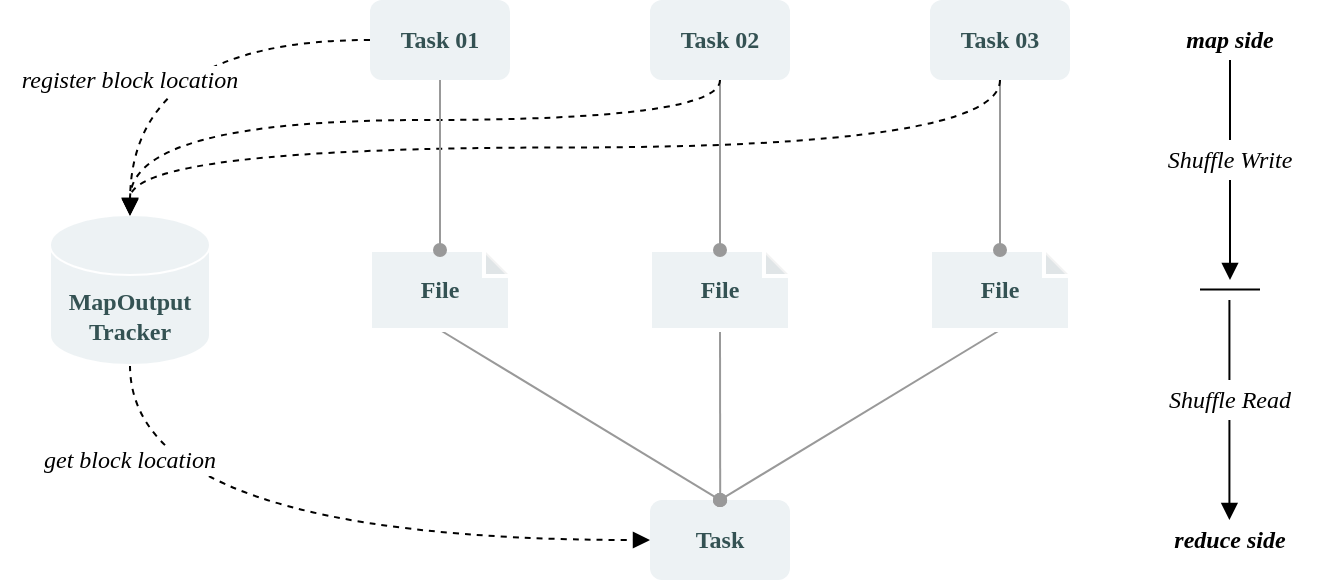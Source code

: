 <mxfile scale="2" border="30">
    <diagram id="0QhtwqMjpmc_AO-MrRb4" name="第 1 页">
        <mxGraphModel dx="1145" dy="658" grid="0" gridSize="10" guides="1" tooltips="1" connect="1" arrows="1" fold="1" page="1" pageScale="1" pageWidth="1654" pageHeight="2336" background="#FFFFFF" math="0" shadow="0">
            <root>
                <mxCell id="0"/>
                <mxCell id="1" parent="0"/>
                <mxCell id="935" style="edgeStyle=orthogonalEdgeStyle;curved=1;rounded=0;orthogonalLoop=1;jettySize=auto;html=1;entryX=0;entryY=0.5;entryDx=0;entryDy=0;dashed=1;fontFamily=Tahoma;fontColor=#FFFFFF;endArrow=block;endFill=1;strokeColor=#000000;exitX=0.5;exitY=1;exitDx=0;exitDy=0;exitPerimeter=0;" edge="1" parent="1" source="872" target="875">
                    <mxGeometry relative="1" as="geometry"/>
                </mxCell>
                <mxCell id="872" value="&lt;b style=&quot;color: rgb(52 , 82 , 83) ; font-family: &amp;#34;tahoma&amp;#34;&quot;&gt;MapOutput&lt;br&gt;Tracker&lt;/b&gt;" style="shape=cylinder3;whiteSpace=wrap;html=1;boundedLbl=1;backgroundOutline=1;size=15;fontFamily=Verdana;fontColor=#FFFFFF;strokeColor=#FFFFFF;fillColor=#EDF2F4;" vertex="1" parent="1">
                    <mxGeometry x="130" y="257.5" width="80" height="75" as="geometry"/>
                </mxCell>
                <mxCell id="875" value="&lt;span style=&quot;color: rgb(52 , 82 , 83) ; font-family: &amp;#34;tahoma&amp;#34; ; font-weight: 700&quot;&gt;Task&lt;/span&gt;" style="rounded=1;whiteSpace=wrap;html=1;dashed=1;fontFamily=Verdana;fontColor=#FFFFFF;strokeColor=none;fillColor=#EDF2F4;" vertex="1" parent="1">
                    <mxGeometry x="430" y="400" width="70" height="40" as="geometry"/>
                </mxCell>
                <mxCell id="908" style="edgeStyle=none;rounded=0;orthogonalLoop=1;jettySize=auto;html=1;exitX=0.5;exitY=1;exitDx=0;exitDy=0;exitPerimeter=0;entryX=0.5;entryY=0;entryDx=0;entryDy=0;fontFamily=Tahoma;fontColor=#FFFFFF;endArrow=oval;endFill=1;strokeColor=#999999;" edge="1" parent="1" source="899" target="875">
                    <mxGeometry relative="1" as="geometry"/>
                </mxCell>
                <mxCell id="899" value="&lt;b&gt;&lt;font color=&quot;#345253&quot;&gt;File&lt;/font&gt;&lt;/b&gt;" style="shape=note;whiteSpace=wrap;html=1;backgroundOutline=1;darkOpacity=0.05;fontFamily=Tahoma;fontColor=#FFFFFF;strokeColor=#FFFFFF;strokeWidth=2;fillColor=#EDF2F4;size=13;" vertex="1" parent="1">
                    <mxGeometry x="290" y="275" width="70" height="40" as="geometry"/>
                </mxCell>
                <mxCell id="909" style="edgeStyle=none;rounded=0;orthogonalLoop=1;jettySize=auto;html=1;exitX=0.5;exitY=1;exitDx=0;exitDy=0;exitPerimeter=0;fontFamily=Tahoma;fontColor=#FFFFFF;endArrow=oval;endFill=1;strokeColor=#999999;" edge="1" parent="1" source="900">
                    <mxGeometry relative="1" as="geometry">
                        <mxPoint x="465.103" y="400" as="targetPoint"/>
                    </mxGeometry>
                </mxCell>
                <mxCell id="900" value="&lt;b&gt;&lt;font color=&quot;#345253&quot;&gt;File&lt;/font&gt;&lt;/b&gt;" style="shape=note;whiteSpace=wrap;html=1;backgroundOutline=1;darkOpacity=0.05;fontFamily=Tahoma;fontColor=#FFFFFF;strokeColor=#FFFFFF;strokeWidth=2;fillColor=#EDF2F4;size=13;" vertex="1" parent="1">
                    <mxGeometry x="430" y="275" width="70" height="40" as="geometry"/>
                </mxCell>
                <mxCell id="910" style="edgeStyle=none;rounded=0;orthogonalLoop=1;jettySize=auto;html=1;exitX=0.5;exitY=1;exitDx=0;exitDy=0;exitPerimeter=0;entryX=0.5;entryY=0;entryDx=0;entryDy=0;fontFamily=Tahoma;fontColor=#FFFFFF;endArrow=oval;endFill=1;strokeColor=#999999;" edge="1" parent="1" source="901" target="875">
                    <mxGeometry relative="1" as="geometry"/>
                </mxCell>
                <mxCell id="901" value="&lt;b&gt;&lt;font color=&quot;#345253&quot;&gt;File&lt;/font&gt;&lt;/b&gt;" style="shape=note;whiteSpace=wrap;html=1;backgroundOutline=1;darkOpacity=0.05;fontFamily=Tahoma;fontColor=#FFFFFF;strokeColor=#FFFFFF;strokeWidth=2;fillColor=#EDF2F4;size=13;" vertex="1" parent="1">
                    <mxGeometry x="570" y="275" width="70" height="40" as="geometry"/>
                </mxCell>
                <mxCell id="928" style="edgeStyle=orthogonalEdgeStyle;curved=1;rounded=0;orthogonalLoop=1;jettySize=auto;html=1;dashed=1;fontFamily=Tahoma;fontColor=#FFFFFF;endArrow=block;endFill=1;strokeColor=#000000;" edge="1" parent="1" source="866">
                    <mxGeometry relative="1" as="geometry">
                        <mxPoint x="170" y="258" as="targetPoint"/>
                    </mxGeometry>
                </mxCell>
                <mxCell id="866" value="&lt;font color=&quot;#345253&quot;&gt;Task 01&lt;/font&gt;" style="rounded=1;whiteSpace=wrap;html=1;dashed=1;fontFamily=Tahoma;fontColor=#FFFFFF;strokeColor=none;fillColor=#EDF2F4;fontStyle=1" vertex="1" parent="1">
                    <mxGeometry x="290" y="150" width="70" height="40" as="geometry"/>
                </mxCell>
                <mxCell id="903" style="edgeStyle=none;rounded=0;orthogonalLoop=1;jettySize=auto;html=1;entryX=0.5;entryY=0;entryDx=0;entryDy=0;entryPerimeter=0;fontFamily=Tahoma;fontColor=#FFFFFF;endArrow=oval;endFill=1;strokeColor=#999999;" edge="1" parent="1" source="867" target="900">
                    <mxGeometry relative="1" as="geometry"/>
                </mxCell>
                <mxCell id="931" style="edgeStyle=orthogonalEdgeStyle;curved=1;rounded=0;orthogonalLoop=1;jettySize=auto;html=1;entryX=0.5;entryY=0;entryDx=0;entryDy=0;entryPerimeter=0;dashed=1;fontFamily=Tahoma;fontColor=#FFFFFF;endArrow=block;endFill=1;strokeColor=#000000;exitX=0.5;exitY=1;exitDx=0;exitDy=0;" edge="1" parent="1" source="867" target="872">
                    <mxGeometry relative="1" as="geometry">
                        <Array as="points">
                            <mxPoint x="465" y="210"/>
                            <mxPoint x="170" y="210"/>
                        </Array>
                    </mxGeometry>
                </mxCell>
                <mxCell id="867" value="&lt;span style=&quot;color: rgb(52 , 82 , 83) ; font-family: &amp;#34;tahoma&amp;#34; ; font-weight: 700&quot;&gt;Task 02&lt;/span&gt;" style="rounded=1;whiteSpace=wrap;html=1;dashed=1;fontFamily=Verdana;fontColor=#FFFFFF;strokeColor=none;fillColor=#EDF2F4;" vertex="1" parent="1">
                    <mxGeometry x="430" y="150" width="70" height="40" as="geometry"/>
                </mxCell>
                <mxCell id="904" style="edgeStyle=none;rounded=0;orthogonalLoop=1;jettySize=auto;html=1;entryX=0.5;entryY=0;entryDx=0;entryDy=0;entryPerimeter=0;fontFamily=Tahoma;fontColor=#FFFFFF;endArrow=oval;endFill=1;strokeColor=#999999;" edge="1" parent="1" source="868" target="901">
                    <mxGeometry relative="1" as="geometry"/>
                </mxCell>
                <mxCell id="932" style="edgeStyle=orthogonalEdgeStyle;curved=1;rounded=0;orthogonalLoop=1;jettySize=auto;html=1;exitX=0.5;exitY=1;exitDx=0;exitDy=0;entryX=0.5;entryY=0;entryDx=0;entryDy=0;entryPerimeter=0;dashed=1;fontFamily=Tahoma;fontColor=#FFFFFF;endArrow=block;endFill=1;strokeColor=#000000;" edge="1" parent="1" source="868" target="872">
                    <mxGeometry relative="1" as="geometry"/>
                </mxCell>
                <mxCell id="868" value="&lt;span style=&quot;color: rgb(52 , 82 , 83) ; font-family: &amp;#34;tahoma&amp;#34; ; font-weight: 700&quot;&gt;Task 03&lt;/span&gt;" style="rounded=1;whiteSpace=wrap;html=1;dashed=1;fontFamily=Verdana;fontColor=#FFFFFF;strokeColor=none;fillColor=#EDF2F4;" vertex="1" parent="1">
                    <mxGeometry x="570" y="150" width="70" height="40" as="geometry"/>
                </mxCell>
                <mxCell id="902" style="edgeStyle=none;rounded=0;orthogonalLoop=1;jettySize=auto;html=1;fontFamily=Tahoma;fontColor=#FFFFFF;endArrow=oval;endFill=1;strokeColor=#999999;" edge="1" parent="1" source="866" target="899">
                    <mxGeometry relative="1" as="geometry"/>
                </mxCell>
                <mxCell id="943" style="edgeStyle=orthogonalEdgeStyle;curved=1;rounded=0;orthogonalLoop=1;jettySize=auto;html=1;fontFamily=Tahoma;fontColor=#FFFFFF;endArrow=block;endFill=1;strokeColor=#000000;" edge="1" parent="1" source="933">
                    <mxGeometry relative="1" as="geometry">
                        <mxPoint x="720" y="290" as="targetPoint"/>
                    </mxGeometry>
                </mxCell>
                <mxCell id="933" value="&lt;font color=&quot;#000000&quot;&gt;&lt;b&gt;&lt;i&gt;map side&lt;/i&gt;&lt;/b&gt;&lt;/font&gt;" style="text;html=1;strokeColor=none;fillColor=none;align=center;verticalAlign=middle;whiteSpace=wrap;rounded=0;fontFamily=Tahoma;fontColor=#FFFFFF;" vertex="1" parent="1">
                    <mxGeometry x="670" y="160" width="100" height="20" as="geometry"/>
                </mxCell>
                <mxCell id="934" value="&lt;font color=&quot;#000000&quot;&gt;&lt;b&gt;&lt;i&gt;reduce side&lt;/i&gt;&lt;/b&gt;&lt;/font&gt;" style="text;html=1;strokeColor=none;fillColor=none;align=center;verticalAlign=middle;whiteSpace=wrap;rounded=0;fontFamily=Tahoma;fontColor=#FFFFFF;" vertex="1" parent="1">
                    <mxGeometry x="670" y="410" width="100" height="20" as="geometry"/>
                </mxCell>
                <mxCell id="938" value="&lt;font color=&quot;#000000&quot;&gt;&lt;span style=&quot;font-weight: normal&quot;&gt;Shuffle Write&lt;/span&gt;&lt;/font&gt;" style="text;html=1;strokeColor=none;align=center;verticalAlign=middle;whiteSpace=wrap;rounded=0;fontFamily=Tahoma;fontColor=#FFFFFF;fontStyle=3;fillColor=#ffffff;" vertex="1" parent="1">
                    <mxGeometry x="670" y="220" width="100" height="20" as="geometry"/>
                </mxCell>
                <mxCell id="940" value="&lt;font color=&quot;#000000&quot;&gt;get block location&lt;/font&gt;" style="text;html=1;strokeColor=none;fillColor=none;align=center;verticalAlign=middle;whiteSpace=wrap;rounded=0;fontFamily=Tahoma;fontColor=#FFFFFF;fontStyle=2;labelBackgroundColor=#ffffff;" vertex="1" parent="1">
                    <mxGeometry x="120" y="370" width="100" height="20" as="geometry"/>
                </mxCell>
                <mxCell id="941" value="&lt;font color=&quot;#000000&quot;&gt;register block location&lt;/font&gt;" style="text;html=1;strokeColor=none;fillColor=none;align=center;verticalAlign=middle;whiteSpace=wrap;rounded=0;fontFamily=Tahoma;fontColor=#FFFFFF;fontStyle=2;labelBackgroundColor=#ffffff;" vertex="1" parent="1">
                    <mxGeometry x="105" y="180" width="130" height="20" as="geometry"/>
                </mxCell>
                <mxCell id="942" value="" style="endArrow=none;html=1;fontFamily=Tahoma;fontColor=#FFFFFF;strokeColor=#000000;" edge="1" parent="1">
                    <mxGeometry width="50" height="50" relative="1" as="geometry">
                        <mxPoint x="705" y="294.71" as="sourcePoint"/>
                        <mxPoint x="735" y="294.71" as="targetPoint"/>
                    </mxGeometry>
                </mxCell>
                <mxCell id="944" style="edgeStyle=orthogonalEdgeStyle;curved=1;rounded=0;orthogonalLoop=1;jettySize=auto;html=1;fontFamily=Tahoma;fontColor=#FFFFFF;endArrow=block;endFill=1;strokeColor=#000000;" edge="1" parent="1">
                    <mxGeometry relative="1" as="geometry">
                        <mxPoint x="719.71" y="410" as="targetPoint"/>
                        <mxPoint x="719.71" y="300" as="sourcePoint"/>
                    </mxGeometry>
                </mxCell>
                <mxCell id="939" value="&lt;font color=&quot;#000000&quot;&gt;Shuffle Read&lt;/font&gt;" style="text;html=1;strokeColor=none;align=center;verticalAlign=middle;whiteSpace=wrap;rounded=0;fontFamily=Tahoma;fontColor=#FFFFFF;fontStyle=2;fillColor=#ffffff;" vertex="1" parent="1">
                    <mxGeometry x="670" y="340" width="100" height="20" as="geometry"/>
                </mxCell>
            </root>
        </mxGraphModel>
    </diagram>
</mxfile>